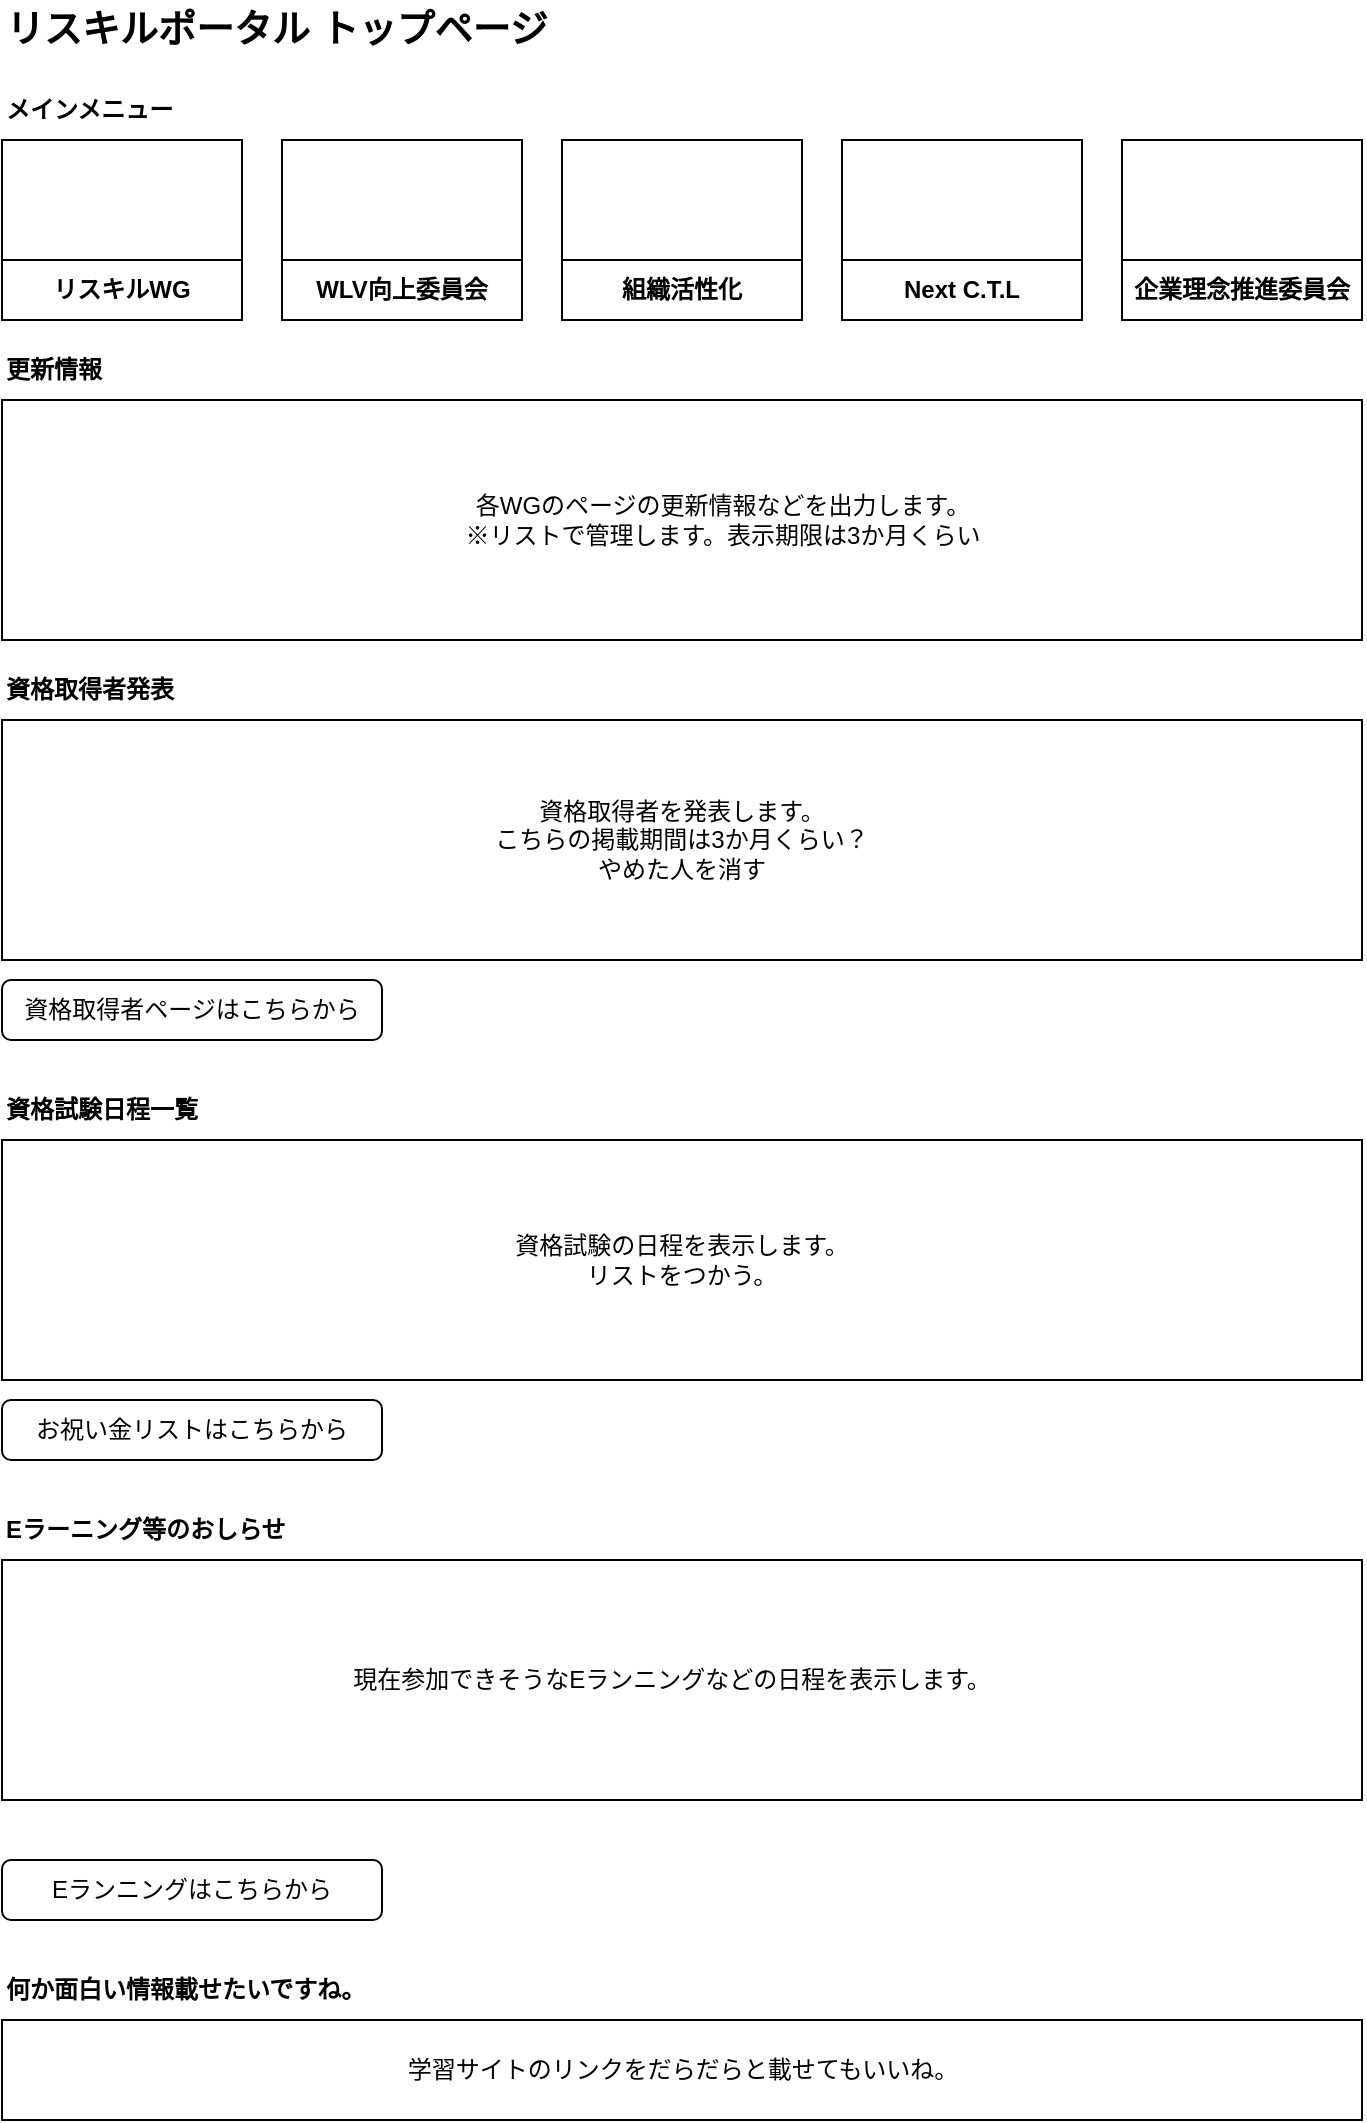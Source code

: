 <mxfile version="27.2.0" pages="3">
  <diagram name="メインページ" id="wMeUEnmld4QScc9gEmDQ">
    <mxGraphModel dx="1198" dy="809" grid="1" gridSize="10" guides="1" tooltips="1" connect="1" arrows="1" fold="1" page="1" pageScale="1" pageWidth="827" pageHeight="1169" math="0" shadow="0">
      <root>
        <mxCell id="0" />
        <mxCell id="1" parent="0" />
        <mxCell id="FedPMPM-3f4tM0Vr6WgK-1" value="リスキルポータル トップページ" style="text;html=1;align=left;verticalAlign=middle;whiteSpace=wrap;rounded=0;fontSize=19;fontStyle=1" parent="1" vertex="1">
          <mxGeometry x="40" y="40" width="300" height="30" as="geometry" />
        </mxCell>
        <mxCell id="FedPMPM-3f4tM0Vr6WgK-2" value="メインメニュー" style="text;html=1;align=left;verticalAlign=middle;whiteSpace=wrap;rounded=0;fontSize=12;fontStyle=1" parent="1" vertex="1">
          <mxGeometry x="40" y="80" width="240" height="30" as="geometry" />
        </mxCell>
        <mxCell id="FedPMPM-3f4tM0Vr6WgK-3" value="" style="rounded=0;whiteSpace=wrap;html=1;" parent="1" vertex="1">
          <mxGeometry x="40" y="110" width="120" height="90" as="geometry" />
        </mxCell>
        <mxCell id="FedPMPM-3f4tM0Vr6WgK-4" value="" style="rounded=0;whiteSpace=wrap;html=1;" parent="1" vertex="1">
          <mxGeometry x="180" y="110" width="120" height="90" as="geometry" />
        </mxCell>
        <mxCell id="FedPMPM-3f4tM0Vr6WgK-5" value="" style="rounded=0;whiteSpace=wrap;html=1;" parent="1" vertex="1">
          <mxGeometry x="320" y="110" width="120" height="90" as="geometry" />
        </mxCell>
        <mxCell id="FedPMPM-3f4tM0Vr6WgK-6" value="" style="rounded=0;whiteSpace=wrap;html=1;" parent="1" vertex="1">
          <mxGeometry x="460" y="110" width="120" height="90" as="geometry" />
        </mxCell>
        <mxCell id="FedPMPM-3f4tM0Vr6WgK-7" value="" style="rounded=0;whiteSpace=wrap;html=1;" parent="1" vertex="1">
          <mxGeometry x="600" y="110" width="120" height="90" as="geometry" />
        </mxCell>
        <mxCell id="FedPMPM-3f4tM0Vr6WgK-9" value="リスキルWG" style="text;html=1;align=center;verticalAlign=middle;whiteSpace=wrap;rounded=0;fontSize=12;fontStyle=1" parent="1" vertex="1">
          <mxGeometry x="40" y="170" width="120" height="30" as="geometry" />
        </mxCell>
        <mxCell id="FedPMPM-3f4tM0Vr6WgK-10" value="WLV向上委員会" style="text;html=1;align=center;verticalAlign=middle;whiteSpace=wrap;rounded=0;fontSize=12;fontStyle=1" parent="1" vertex="1">
          <mxGeometry x="180" y="170" width="120" height="30" as="geometry" />
        </mxCell>
        <mxCell id="FedPMPM-3f4tM0Vr6WgK-11" value="組織活性化" style="text;html=1;align=center;verticalAlign=middle;whiteSpace=wrap;rounded=0;fontSize=12;fontStyle=1" parent="1" vertex="1">
          <mxGeometry x="320" y="170" width="120" height="30" as="geometry" />
        </mxCell>
        <mxCell id="FedPMPM-3f4tM0Vr6WgK-12" value="Next C.T.L" style="text;html=1;align=center;verticalAlign=middle;whiteSpace=wrap;rounded=0;fontSize=12;fontStyle=1" parent="1" vertex="1">
          <mxGeometry x="460" y="170" width="120" height="30" as="geometry" />
        </mxCell>
        <mxCell id="FedPMPM-3f4tM0Vr6WgK-13" value="企業理念推進委員会" style="text;html=1;align=center;verticalAlign=middle;whiteSpace=wrap;rounded=0;fontSize=12;fontStyle=1" parent="1" vertex="1">
          <mxGeometry x="600" y="170" width="120" height="30" as="geometry" />
        </mxCell>
        <mxCell id="FedPMPM-3f4tM0Vr6WgK-14" value="更新情報" style="text;html=1;align=left;verticalAlign=middle;whiteSpace=wrap;rounded=0;fontSize=12;fontStyle=1" parent="1" vertex="1">
          <mxGeometry x="40" y="210" width="120" height="30" as="geometry" />
        </mxCell>
        <mxCell id="FedPMPM-3f4tM0Vr6WgK-15" value="" style="rounded=0;whiteSpace=wrap;html=1;" parent="1" vertex="1">
          <mxGeometry x="40" y="240" width="680" height="120" as="geometry" />
        </mxCell>
        <mxCell id="oiv-4dMFuAl-StK903SG-1" value="各WGのページの更新情報などを出力します。&lt;div&gt;※リストで管理します。表示期限は3か月くらい&lt;/div&gt;" style="text;html=1;align=center;verticalAlign=middle;whiteSpace=wrap;rounded=0;" vertex="1" parent="1">
          <mxGeometry x="252.5" y="272.5" width="295" height="55" as="geometry" />
        </mxCell>
        <mxCell id="oiv-4dMFuAl-StK903SG-3" value="何か面白い情報載せたいですね。" style="text;html=1;align=left;verticalAlign=middle;whiteSpace=wrap;rounded=0;fontSize=12;fontStyle=1" vertex="1" parent="1">
          <mxGeometry x="40" y="1020" width="240" height="30" as="geometry" />
        </mxCell>
        <mxCell id="oiv-4dMFuAl-StK903SG-4" value="" style="rounded=0;whiteSpace=wrap;html=1;" vertex="1" parent="1">
          <mxGeometry x="40" y="1050" width="680" height="50" as="geometry" />
        </mxCell>
        <mxCell id="oiv-4dMFuAl-StK903SG-5" value="学習サイトのリンクをだらだらと載せてもいいね。" style="text;html=1;align=center;verticalAlign=middle;whiteSpace=wrap;rounded=0;" vertex="1" parent="1">
          <mxGeometry x="212.5" y="1060" width="335" height="30" as="geometry" />
        </mxCell>
        <mxCell id="il_miRCFdZd_Thjj5DIv-1" value="資格取得者発表" style="text;html=1;align=left;verticalAlign=middle;whiteSpace=wrap;rounded=0;fontSize=12;fontStyle=1" vertex="1" parent="1">
          <mxGeometry x="40" y="370" width="120" height="30" as="geometry" />
        </mxCell>
        <mxCell id="il_miRCFdZd_Thjj5DIv-2" value="" style="rounded=0;whiteSpace=wrap;html=1;" vertex="1" parent="1">
          <mxGeometry x="40" y="400" width="680" height="120" as="geometry" />
        </mxCell>
        <mxCell id="il_miRCFdZd_Thjj5DIv-3" value="資格取得者を発表します。&lt;div&gt;こちらの掲載期間は3か月くらい？&lt;/div&gt;&lt;div&gt;やめた人を消す&lt;/div&gt;" style="text;html=1;align=center;verticalAlign=middle;whiteSpace=wrap;rounded=0;" vertex="1" parent="1">
          <mxGeometry x="265" y="430" width="230" height="60" as="geometry" />
        </mxCell>
        <mxCell id="il_miRCFdZd_Thjj5DIv-4" value="資格試験日程一覧" style="text;html=1;align=left;verticalAlign=middle;whiteSpace=wrap;rounded=0;fontSize=12;fontStyle=1" vertex="1" parent="1">
          <mxGeometry x="40" y="580" width="120" height="30" as="geometry" />
        </mxCell>
        <mxCell id="il_miRCFdZd_Thjj5DIv-5" value="" style="rounded=0;whiteSpace=wrap;html=1;" vertex="1" parent="1">
          <mxGeometry x="40" y="610" width="680" height="120" as="geometry" />
        </mxCell>
        <mxCell id="il_miRCFdZd_Thjj5DIv-6" value="資格試験の日程を表示します。&lt;div&gt;リストをつかう。&lt;/div&gt;" style="text;html=1;align=center;verticalAlign=middle;whiteSpace=wrap;rounded=0;" vertex="1" parent="1">
          <mxGeometry x="265" y="630" width="230" height="80" as="geometry" />
        </mxCell>
        <mxCell id="il_miRCFdZd_Thjj5DIv-7" value="Eラーニング等のおしらせ" style="text;html=1;align=left;verticalAlign=middle;whiteSpace=wrap;rounded=0;fontSize=12;fontStyle=1" vertex="1" parent="1">
          <mxGeometry x="40" y="790" width="160" height="30" as="geometry" />
        </mxCell>
        <mxCell id="il_miRCFdZd_Thjj5DIv-8" value="" style="rounded=0;whiteSpace=wrap;html=1;" vertex="1" parent="1">
          <mxGeometry x="40" y="820" width="680" height="120" as="geometry" />
        </mxCell>
        <mxCell id="il_miRCFdZd_Thjj5DIv-9" value="現在参加できそうなEランニングなどの日程を表示します。" style="text;html=1;align=center;verticalAlign=middle;whiteSpace=wrap;rounded=0;" vertex="1" parent="1">
          <mxGeometry x="190" y="865" width="370" height="30" as="geometry" />
        </mxCell>
        <mxCell id="il_miRCFdZd_Thjj5DIv-10" value="" style="endArrow=none;html=1;rounded=0;exitX=0;exitY=0;exitDx=0;exitDy=0;entryX=1;entryY=0;entryDx=0;entryDy=0;" edge="1" parent="1" source="FedPMPM-3f4tM0Vr6WgK-9" target="FedPMPM-3f4tM0Vr6WgK-9">
          <mxGeometry width="50" height="50" relative="1" as="geometry">
            <mxPoint x="430" y="400" as="sourcePoint" />
            <mxPoint x="480" y="350" as="targetPoint" />
          </mxGeometry>
        </mxCell>
        <mxCell id="il_miRCFdZd_Thjj5DIv-11" value="" style="endArrow=none;html=1;rounded=0;exitX=0;exitY=0;exitDx=0;exitDy=0;entryX=1;entryY=0;entryDx=0;entryDy=0;" edge="1" parent="1">
          <mxGeometry width="50" height="50" relative="1" as="geometry">
            <mxPoint x="180" y="170" as="sourcePoint" />
            <mxPoint x="300" y="170" as="targetPoint" />
          </mxGeometry>
        </mxCell>
        <mxCell id="il_miRCFdZd_Thjj5DIv-12" value="" style="endArrow=none;html=1;rounded=0;exitX=0;exitY=0;exitDx=0;exitDy=0;entryX=1;entryY=0;entryDx=0;entryDy=0;" edge="1" parent="1">
          <mxGeometry width="50" height="50" relative="1" as="geometry">
            <mxPoint x="320" y="170" as="sourcePoint" />
            <mxPoint x="440" y="170" as="targetPoint" />
          </mxGeometry>
        </mxCell>
        <mxCell id="il_miRCFdZd_Thjj5DIv-13" value="" style="endArrow=none;html=1;rounded=0;exitX=0;exitY=0;exitDx=0;exitDy=0;entryX=1;entryY=0;entryDx=0;entryDy=0;" edge="1" parent="1">
          <mxGeometry width="50" height="50" relative="1" as="geometry">
            <mxPoint x="460" y="170" as="sourcePoint" />
            <mxPoint x="580" y="170" as="targetPoint" />
          </mxGeometry>
        </mxCell>
        <mxCell id="il_miRCFdZd_Thjj5DIv-14" value="" style="endArrow=none;html=1;rounded=0;exitX=0;exitY=0;exitDx=0;exitDy=0;entryX=1;entryY=0;entryDx=0;entryDy=0;" edge="1" parent="1">
          <mxGeometry width="50" height="50" relative="1" as="geometry">
            <mxPoint x="600" y="170" as="sourcePoint" />
            <mxPoint x="720" y="170" as="targetPoint" />
          </mxGeometry>
        </mxCell>
        <mxCell id="c4v6A1TwBVcsJ7pFR3_V-1" value="お祝い金リストはこちらから" style="rounded=1;whiteSpace=wrap;html=1;" vertex="1" parent="1">
          <mxGeometry x="40" y="740" width="190" height="30" as="geometry" />
        </mxCell>
        <mxCell id="c4v6A1TwBVcsJ7pFR3_V-2" value="Eランニングはこちらから" style="rounded=1;whiteSpace=wrap;html=1;" vertex="1" parent="1">
          <mxGeometry x="40" y="970" width="190" height="30" as="geometry" />
        </mxCell>
        <mxCell id="c4v6A1TwBVcsJ7pFR3_V-3" value="資格取得者ページはこちらから" style="rounded=1;whiteSpace=wrap;html=1;" vertex="1" parent="1">
          <mxGeometry x="40" y="530" width="190" height="30" as="geometry" />
        </mxCell>
      </root>
    </mxGraphModel>
  </diagram>
  <diagram id="KC0oikg14A7N1GVqcF_b" name="リスキルサイト">
    <mxGraphModel dx="1018" dy="688" grid="1" gridSize="10" guides="1" tooltips="1" connect="1" arrows="1" fold="1" page="1" pageScale="1" pageWidth="827" pageHeight="1169" math="0" shadow="0">
      <root>
        <mxCell id="0" />
        <mxCell id="1" parent="0" />
        <mxCell id="DO2PiSeSNPy9GDb11soI-1" value="リスキルWG - トップページ" style="text;html=1;align=left;verticalAlign=middle;whiteSpace=wrap;rounded=0;fontSize=19;fontStyle=1" vertex="1" parent="1">
          <mxGeometry x="40" y="40" width="300" height="30" as="geometry" />
        </mxCell>
        <mxCell id="DO2PiSeSNPy9GDb11soI-2" value="メインメニュー" style="text;html=1;align=left;verticalAlign=middle;whiteSpace=wrap;rounded=0;fontSize=12;fontStyle=1" vertex="1" parent="1">
          <mxGeometry x="40" y="170" width="240" height="30" as="geometry" />
        </mxCell>
        <mxCell id="DO2PiSeSNPy9GDb11soI-3" value="" style="rounded=0;whiteSpace=wrap;html=1;" vertex="1" parent="1">
          <mxGeometry x="40" y="200" width="120" height="90" as="geometry" />
        </mxCell>
        <mxCell id="DO2PiSeSNPy9GDb11soI-4" value="" style="rounded=0;whiteSpace=wrap;html=1;" vertex="1" parent="1">
          <mxGeometry x="180" y="200" width="120" height="90" as="geometry" />
        </mxCell>
        <mxCell id="DO2PiSeSNPy9GDb11soI-5" value="" style="rounded=0;whiteSpace=wrap;html=1;" vertex="1" parent="1">
          <mxGeometry x="320" y="200" width="120" height="90" as="geometry" />
        </mxCell>
        <mxCell id="DO2PiSeSNPy9GDb11soI-6" value="" style="rounded=0;whiteSpace=wrap;html=1;" vertex="1" parent="1">
          <mxGeometry x="460" y="200" width="120" height="90" as="geometry" />
        </mxCell>
        <mxCell id="DO2PiSeSNPy9GDb11soI-7" value="" style="rounded=0;whiteSpace=wrap;html=1;" vertex="1" parent="1">
          <mxGeometry x="600" y="200" width="120" height="90" as="geometry" />
        </mxCell>
        <mxCell id="DO2PiSeSNPy9GDb11soI-8" value="リスキルメンバー紹介" style="text;html=1;align=left;verticalAlign=middle;whiteSpace=wrap;rounded=0;fontSize=12;fontStyle=1" vertex="1" parent="1">
          <mxGeometry x="40" y="560" width="240" height="30" as="geometry" />
        </mxCell>
        <mxCell id="DO2PiSeSNPy9GDb11soI-9" value="ドキュメント" style="text;html=1;align=center;verticalAlign=middle;whiteSpace=wrap;rounded=0;fontSize=12;fontStyle=1" vertex="1" parent="1">
          <mxGeometry x="40" y="260" width="120" height="30" as="geometry" />
        </mxCell>
        <mxCell id="DO2PiSeSNPy9GDb11soI-10" value="クラウド環境" style="text;html=1;align=center;verticalAlign=middle;whiteSpace=wrap;rounded=0;fontSize=12;fontStyle=1" vertex="1" parent="1">
          <mxGeometry x="180" y="260" width="120" height="30" as="geometry" />
        </mxCell>
        <mxCell id="DO2PiSeSNPy9GDb11soI-11" value="組織活性化" style="text;html=1;align=center;verticalAlign=middle;whiteSpace=wrap;rounded=0;fontSize=12;fontStyle=1" vertex="1" parent="1">
          <mxGeometry x="320" y="260" width="120" height="30" as="geometry" />
        </mxCell>
        <mxCell id="DO2PiSeSNPy9GDb11soI-12" value="Next C.T.L" style="text;html=1;align=center;verticalAlign=middle;whiteSpace=wrap;rounded=0;fontSize=12;fontStyle=1" vertex="1" parent="1">
          <mxGeometry x="460" y="260" width="120" height="30" as="geometry" />
        </mxCell>
        <mxCell id="DO2PiSeSNPy9GDb11soI-13" value="企業理念推進委員会" style="text;html=1;align=center;verticalAlign=middle;whiteSpace=wrap;rounded=0;fontSize=12;fontStyle=1" vertex="1" parent="1">
          <mxGeometry x="600" y="260" width="120" height="30" as="geometry" />
        </mxCell>
        <mxCell id="DO2PiSeSNPy9GDb11soI-14" value="更新情報" style="text;html=1;align=left;verticalAlign=middle;whiteSpace=wrap;rounded=0;fontSize=12;fontStyle=1" vertex="1" parent="1">
          <mxGeometry x="40" y="310" width="120" height="30" as="geometry" />
        </mxCell>
        <mxCell id="DO2PiSeSNPy9GDb11soI-15" value="" style="rounded=0;whiteSpace=wrap;html=1;" vertex="1" parent="1">
          <mxGeometry x="40" y="340" width="680" height="120" as="geometry" />
        </mxCell>
        <mxCell id="DO2PiSeSNPy9GDb11soI-16" value="おしらせ" style="text;html=1;align=left;verticalAlign=middle;whiteSpace=wrap;rounded=0;fontSize=12;fontStyle=1" vertex="1" parent="1">
          <mxGeometry x="40" y="80" width="240" height="30" as="geometry" />
        </mxCell>
        <mxCell id="DO2PiSeSNPy9GDb11soI-17" value="" style="rounded=0;whiteSpace=wrap;html=1;" vertex="1" parent="1">
          <mxGeometry x="40" y="110" width="680" height="50" as="geometry" />
        </mxCell>
        <mxCell id="DO2PiSeSNPy9GDb11soI-18" value="" style="rounded=0;whiteSpace=wrap;html=1;" vertex="1" parent="1">
          <mxGeometry x="40" y="590" width="120" height="90" as="geometry" />
        </mxCell>
        <mxCell id="DO2PiSeSNPy9GDb11soI-19" value="" style="rounded=0;whiteSpace=wrap;html=1;" vertex="1" parent="1">
          <mxGeometry x="180" y="590" width="120" height="90" as="geometry" />
        </mxCell>
        <mxCell id="DO2PiSeSNPy9GDb11soI-20" value="" style="rounded=0;whiteSpace=wrap;html=1;" vertex="1" parent="1">
          <mxGeometry x="320" y="590" width="120" height="90" as="geometry" />
        </mxCell>
        <mxCell id="DO2PiSeSNPy9GDb11soI-21" value="" style="rounded=0;whiteSpace=wrap;html=1;" vertex="1" parent="1">
          <mxGeometry x="460" y="590" width="120" height="90" as="geometry" />
        </mxCell>
        <mxCell id="DO2PiSeSNPy9GDb11soI-22" value="" style="rounded=0;whiteSpace=wrap;html=1;" vertex="1" parent="1">
          <mxGeometry x="600" y="590" width="120" height="90" as="geometry" />
        </mxCell>
        <mxCell id="DO2PiSeSNPy9GDb11soI-23" value="リスキルWG" style="text;html=1;align=center;verticalAlign=middle;whiteSpace=wrap;rounded=0;fontSize=12;fontStyle=1" vertex="1" parent="1">
          <mxGeometry x="40" y="650" width="120" height="30" as="geometry" />
        </mxCell>
        <mxCell id="DO2PiSeSNPy9GDb11soI-24" value="WLV向上委員会" style="text;html=1;align=center;verticalAlign=middle;whiteSpace=wrap;rounded=0;fontSize=12;fontStyle=1" vertex="1" parent="1">
          <mxGeometry x="180" y="650" width="120" height="30" as="geometry" />
        </mxCell>
        <mxCell id="DO2PiSeSNPy9GDb11soI-25" value="組織活性化" style="text;html=1;align=center;verticalAlign=middle;whiteSpace=wrap;rounded=0;fontSize=12;fontStyle=1" vertex="1" parent="1">
          <mxGeometry x="320" y="650" width="120" height="30" as="geometry" />
        </mxCell>
        <mxCell id="DO2PiSeSNPy9GDb11soI-26" value="Next C.T.L" style="text;html=1;align=center;verticalAlign=middle;whiteSpace=wrap;rounded=0;fontSize=12;fontStyle=1" vertex="1" parent="1">
          <mxGeometry x="460" y="650" width="120" height="30" as="geometry" />
        </mxCell>
        <mxCell id="DO2PiSeSNPy9GDb11soI-27" value="企業理念推進委員会" style="text;html=1;align=center;verticalAlign=middle;whiteSpace=wrap;rounded=0;fontSize=12;fontStyle=1" vertex="1" parent="1">
          <mxGeometry x="600" y="650" width="120" height="30" as="geometry" />
        </mxCell>
        <mxCell id="DO2PiSeSNPy9GDb11soI-28" value="各ページの更新情報などを掲載します。" style="text;html=1;align=center;verticalAlign=middle;whiteSpace=wrap;rounded=0;" vertex="1" parent="1">
          <mxGeometry x="260" y="385" width="230" height="30" as="geometry" />
        </mxCell>
        <mxCell id="DO2PiSeSNPy9GDb11soI-29" value="重要度の高い情報を掲載します。" style="text;html=1;align=center;verticalAlign=middle;whiteSpace=wrap;rounded=0;" vertex="1" parent="1">
          <mxGeometry x="260" y="120" width="230" height="30" as="geometry" />
        </mxCell>
      </root>
    </mxGraphModel>
  </diagram>
  <diagram name="リスキルサイトのコピー" id="lc2Pluh0yq9wfzb1Csjt">
    <mxGraphModel dx="1018" dy="688" grid="1" gridSize="10" guides="1" tooltips="1" connect="1" arrows="1" fold="1" page="1" pageScale="1" pageWidth="827" pageHeight="1169" math="0" shadow="0">
      <root>
        <mxCell id="_4XoBn0VADHWwbgrYfSZ-0" />
        <mxCell id="_4XoBn0VADHWwbgrYfSZ-1" parent="_4XoBn0VADHWwbgrYfSZ-0" />
        <mxCell id="_4XoBn0VADHWwbgrYfSZ-2" value="WLV向上委員会 - トップページ" style="text;html=1;align=left;verticalAlign=middle;whiteSpace=wrap;rounded=0;fontSize=19;fontStyle=1" vertex="1" parent="_4XoBn0VADHWwbgrYfSZ-1">
          <mxGeometry x="40" y="40" width="300" height="30" as="geometry" />
        </mxCell>
        <mxCell id="_4XoBn0VADHWwbgrYfSZ-3" value="メインメニュー" style="text;html=1;align=left;verticalAlign=middle;whiteSpace=wrap;rounded=0;fontSize=12;fontStyle=1" vertex="1" parent="_4XoBn0VADHWwbgrYfSZ-1">
          <mxGeometry x="40" y="170" width="240" height="30" as="geometry" />
        </mxCell>
        <mxCell id="_4XoBn0VADHWwbgrYfSZ-4" value="" style="rounded=0;whiteSpace=wrap;html=1;" vertex="1" parent="_4XoBn0VADHWwbgrYfSZ-1">
          <mxGeometry x="40" y="200" width="120" height="90" as="geometry" />
        </mxCell>
        <mxCell id="_4XoBn0VADHWwbgrYfSZ-5" value="" style="rounded=0;whiteSpace=wrap;html=1;" vertex="1" parent="_4XoBn0VADHWwbgrYfSZ-1">
          <mxGeometry x="180" y="200" width="120" height="90" as="geometry" />
        </mxCell>
        <mxCell id="_4XoBn0VADHWwbgrYfSZ-6" value="" style="rounded=0;whiteSpace=wrap;html=1;" vertex="1" parent="_4XoBn0VADHWwbgrYfSZ-1">
          <mxGeometry x="320" y="200" width="120" height="90" as="geometry" />
        </mxCell>
        <mxCell id="_4XoBn0VADHWwbgrYfSZ-7" value="" style="rounded=0;whiteSpace=wrap;html=1;" vertex="1" parent="_4XoBn0VADHWwbgrYfSZ-1">
          <mxGeometry x="460" y="200" width="120" height="90" as="geometry" />
        </mxCell>
        <mxCell id="_4XoBn0VADHWwbgrYfSZ-8" value="" style="rounded=0;whiteSpace=wrap;html=1;" vertex="1" parent="_4XoBn0VADHWwbgrYfSZ-1">
          <mxGeometry x="600" y="200" width="120" height="90" as="geometry" />
        </mxCell>
        <mxCell id="_4XoBn0VADHWwbgrYfSZ-9" value="リスキルメンバー紹介" style="text;html=1;align=left;verticalAlign=middle;whiteSpace=wrap;rounded=0;fontSize=12;fontStyle=1" vertex="1" parent="_4XoBn0VADHWwbgrYfSZ-1">
          <mxGeometry x="40" y="560" width="240" height="30" as="geometry" />
        </mxCell>
        <mxCell id="_4XoBn0VADHWwbgrYfSZ-10" value="リスキルWG" style="text;html=1;align=center;verticalAlign=middle;whiteSpace=wrap;rounded=0;fontSize=12;fontStyle=1" vertex="1" parent="_4XoBn0VADHWwbgrYfSZ-1">
          <mxGeometry x="40" y="260" width="120" height="30" as="geometry" />
        </mxCell>
        <mxCell id="_4XoBn0VADHWwbgrYfSZ-11" value="WLV向上委員会" style="text;html=1;align=center;verticalAlign=middle;whiteSpace=wrap;rounded=0;fontSize=12;fontStyle=1" vertex="1" parent="_4XoBn0VADHWwbgrYfSZ-1">
          <mxGeometry x="180" y="260" width="120" height="30" as="geometry" />
        </mxCell>
        <mxCell id="_4XoBn0VADHWwbgrYfSZ-12" value="組織活性化" style="text;html=1;align=center;verticalAlign=middle;whiteSpace=wrap;rounded=0;fontSize=12;fontStyle=1" vertex="1" parent="_4XoBn0VADHWwbgrYfSZ-1">
          <mxGeometry x="320" y="260" width="120" height="30" as="geometry" />
        </mxCell>
        <mxCell id="_4XoBn0VADHWwbgrYfSZ-13" value="Next C.T.L" style="text;html=1;align=center;verticalAlign=middle;whiteSpace=wrap;rounded=0;fontSize=12;fontStyle=1" vertex="1" parent="_4XoBn0VADHWwbgrYfSZ-1">
          <mxGeometry x="460" y="260" width="120" height="30" as="geometry" />
        </mxCell>
        <mxCell id="_4XoBn0VADHWwbgrYfSZ-14" value="企業理念推進委員会" style="text;html=1;align=center;verticalAlign=middle;whiteSpace=wrap;rounded=0;fontSize=12;fontStyle=1" vertex="1" parent="_4XoBn0VADHWwbgrYfSZ-1">
          <mxGeometry x="600" y="260" width="120" height="30" as="geometry" />
        </mxCell>
        <mxCell id="_4XoBn0VADHWwbgrYfSZ-15" value="更新情報" style="text;html=1;align=left;verticalAlign=middle;whiteSpace=wrap;rounded=0;fontSize=12;fontStyle=1" vertex="1" parent="_4XoBn0VADHWwbgrYfSZ-1">
          <mxGeometry x="40" y="310" width="120" height="30" as="geometry" />
        </mxCell>
        <mxCell id="_4XoBn0VADHWwbgrYfSZ-16" value="" style="rounded=0;whiteSpace=wrap;html=1;" vertex="1" parent="_4XoBn0VADHWwbgrYfSZ-1">
          <mxGeometry x="40" y="340" width="680" height="120" as="geometry" />
        </mxCell>
        <mxCell id="_4XoBn0VADHWwbgrYfSZ-17" value="おしらせ" style="text;html=1;align=left;verticalAlign=middle;whiteSpace=wrap;rounded=0;fontSize=12;fontStyle=1" vertex="1" parent="_4XoBn0VADHWwbgrYfSZ-1">
          <mxGeometry x="40" y="80" width="240" height="30" as="geometry" />
        </mxCell>
        <mxCell id="_4XoBn0VADHWwbgrYfSZ-18" value="" style="rounded=0;whiteSpace=wrap;html=1;" vertex="1" parent="_4XoBn0VADHWwbgrYfSZ-1">
          <mxGeometry x="40" y="110" width="680" height="50" as="geometry" />
        </mxCell>
        <mxCell id="_4XoBn0VADHWwbgrYfSZ-19" value="" style="rounded=0;whiteSpace=wrap;html=1;" vertex="1" parent="_4XoBn0VADHWwbgrYfSZ-1">
          <mxGeometry x="40" y="590" width="120" height="90" as="geometry" />
        </mxCell>
        <mxCell id="_4XoBn0VADHWwbgrYfSZ-20" value="" style="rounded=0;whiteSpace=wrap;html=1;" vertex="1" parent="_4XoBn0VADHWwbgrYfSZ-1">
          <mxGeometry x="180" y="590" width="120" height="90" as="geometry" />
        </mxCell>
        <mxCell id="_4XoBn0VADHWwbgrYfSZ-21" value="" style="rounded=0;whiteSpace=wrap;html=1;" vertex="1" parent="_4XoBn0VADHWwbgrYfSZ-1">
          <mxGeometry x="320" y="590" width="120" height="90" as="geometry" />
        </mxCell>
        <mxCell id="_4XoBn0VADHWwbgrYfSZ-22" value="" style="rounded=0;whiteSpace=wrap;html=1;" vertex="1" parent="_4XoBn0VADHWwbgrYfSZ-1">
          <mxGeometry x="460" y="590" width="120" height="90" as="geometry" />
        </mxCell>
        <mxCell id="_4XoBn0VADHWwbgrYfSZ-23" value="" style="rounded=0;whiteSpace=wrap;html=1;" vertex="1" parent="_4XoBn0VADHWwbgrYfSZ-1">
          <mxGeometry x="600" y="590" width="120" height="90" as="geometry" />
        </mxCell>
        <mxCell id="_4XoBn0VADHWwbgrYfSZ-24" value="リスキルWG" style="text;html=1;align=center;verticalAlign=middle;whiteSpace=wrap;rounded=0;fontSize=12;fontStyle=1" vertex="1" parent="_4XoBn0VADHWwbgrYfSZ-1">
          <mxGeometry x="40" y="650" width="120" height="30" as="geometry" />
        </mxCell>
        <mxCell id="_4XoBn0VADHWwbgrYfSZ-25" value="WLV向上委員会" style="text;html=1;align=center;verticalAlign=middle;whiteSpace=wrap;rounded=0;fontSize=12;fontStyle=1" vertex="1" parent="_4XoBn0VADHWwbgrYfSZ-1">
          <mxGeometry x="180" y="650" width="120" height="30" as="geometry" />
        </mxCell>
        <mxCell id="_4XoBn0VADHWwbgrYfSZ-26" value="組織活性化" style="text;html=1;align=center;verticalAlign=middle;whiteSpace=wrap;rounded=0;fontSize=12;fontStyle=1" vertex="1" parent="_4XoBn0VADHWwbgrYfSZ-1">
          <mxGeometry x="320" y="650" width="120" height="30" as="geometry" />
        </mxCell>
        <mxCell id="_4XoBn0VADHWwbgrYfSZ-27" value="Next C.T.L" style="text;html=1;align=center;verticalAlign=middle;whiteSpace=wrap;rounded=0;fontSize=12;fontStyle=1" vertex="1" parent="_4XoBn0VADHWwbgrYfSZ-1">
          <mxGeometry x="460" y="650" width="120" height="30" as="geometry" />
        </mxCell>
        <mxCell id="_4XoBn0VADHWwbgrYfSZ-28" value="企業理念推進委員会" style="text;html=1;align=center;verticalAlign=middle;whiteSpace=wrap;rounded=0;fontSize=12;fontStyle=1" vertex="1" parent="_4XoBn0VADHWwbgrYfSZ-1">
          <mxGeometry x="600" y="650" width="120" height="30" as="geometry" />
        </mxCell>
        <mxCell id="_4XoBn0VADHWwbgrYfSZ-29" value="各ページの更新情報などを掲載します。" style="text;html=1;align=center;verticalAlign=middle;whiteSpace=wrap;rounded=0;" vertex="1" parent="_4XoBn0VADHWwbgrYfSZ-1">
          <mxGeometry x="260" y="385" width="230" height="30" as="geometry" />
        </mxCell>
        <mxCell id="_4XoBn0VADHWwbgrYfSZ-30" value="重要度の高い情報を掲載します。" style="text;html=1;align=center;verticalAlign=middle;whiteSpace=wrap;rounded=0;" vertex="1" parent="_4XoBn0VADHWwbgrYfSZ-1">
          <mxGeometry x="260" y="120" width="230" height="30" as="geometry" />
        </mxCell>
      </root>
    </mxGraphModel>
  </diagram>
</mxfile>
